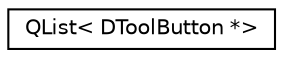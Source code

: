 digraph "类继承关系图"
{
  edge [fontname="Helvetica",fontsize="10",labelfontname="Helvetica",labelfontsize="10"];
  node [fontname="Helvetica",fontsize="10",shape=record];
  rankdir="LR";
  Node0 [label="QList\< DToolButton *\>",height=0.2,width=0.4,color="black", fillcolor="white", style="filled",URL="$class_q_list.html"];
}
